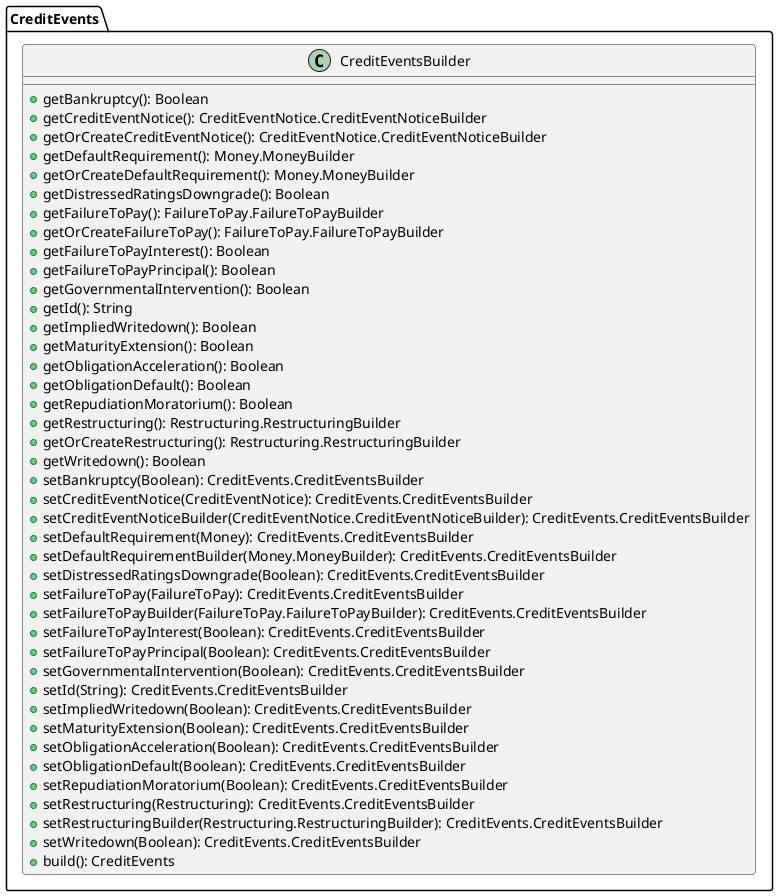 @startuml

    class CreditEvents.CreditEventsBuilder [[CreditEvents.CreditEventsBuilder.html]] {
        +getBankruptcy(): Boolean
        +getCreditEventNotice(): CreditEventNotice.CreditEventNoticeBuilder
        +getOrCreateCreditEventNotice(): CreditEventNotice.CreditEventNoticeBuilder
        +getDefaultRequirement(): Money.MoneyBuilder
        +getOrCreateDefaultRequirement(): Money.MoneyBuilder
        +getDistressedRatingsDowngrade(): Boolean
        +getFailureToPay(): FailureToPay.FailureToPayBuilder
        +getOrCreateFailureToPay(): FailureToPay.FailureToPayBuilder
        +getFailureToPayInterest(): Boolean
        +getFailureToPayPrincipal(): Boolean
        +getGovernmentalIntervention(): Boolean
        +getId(): String
        +getImpliedWritedown(): Boolean
        +getMaturityExtension(): Boolean
        +getObligationAcceleration(): Boolean
        +getObligationDefault(): Boolean
        +getRepudiationMoratorium(): Boolean
        +getRestructuring(): Restructuring.RestructuringBuilder
        +getOrCreateRestructuring(): Restructuring.RestructuringBuilder
        +getWritedown(): Boolean
        +setBankruptcy(Boolean): CreditEvents.CreditEventsBuilder
        +setCreditEventNotice(CreditEventNotice): CreditEvents.CreditEventsBuilder
        +setCreditEventNoticeBuilder(CreditEventNotice.CreditEventNoticeBuilder): CreditEvents.CreditEventsBuilder
        +setDefaultRequirement(Money): CreditEvents.CreditEventsBuilder
        +setDefaultRequirementBuilder(Money.MoneyBuilder): CreditEvents.CreditEventsBuilder
        +setDistressedRatingsDowngrade(Boolean): CreditEvents.CreditEventsBuilder
        +setFailureToPay(FailureToPay): CreditEvents.CreditEventsBuilder
        +setFailureToPayBuilder(FailureToPay.FailureToPayBuilder): CreditEvents.CreditEventsBuilder
        +setFailureToPayInterest(Boolean): CreditEvents.CreditEventsBuilder
        +setFailureToPayPrincipal(Boolean): CreditEvents.CreditEventsBuilder
        +setGovernmentalIntervention(Boolean): CreditEvents.CreditEventsBuilder
        +setId(String): CreditEvents.CreditEventsBuilder
        +setImpliedWritedown(Boolean): CreditEvents.CreditEventsBuilder
        +setMaturityExtension(Boolean): CreditEvents.CreditEventsBuilder
        +setObligationAcceleration(Boolean): CreditEvents.CreditEventsBuilder
        +setObligationDefault(Boolean): CreditEvents.CreditEventsBuilder
        +setRepudiationMoratorium(Boolean): CreditEvents.CreditEventsBuilder
        +setRestructuring(Restructuring): CreditEvents.CreditEventsBuilder
        +setRestructuringBuilder(Restructuring.RestructuringBuilder): CreditEvents.CreditEventsBuilder
        +setWritedown(Boolean): CreditEvents.CreditEventsBuilder
        +build(): CreditEvents
    }

@enduml
